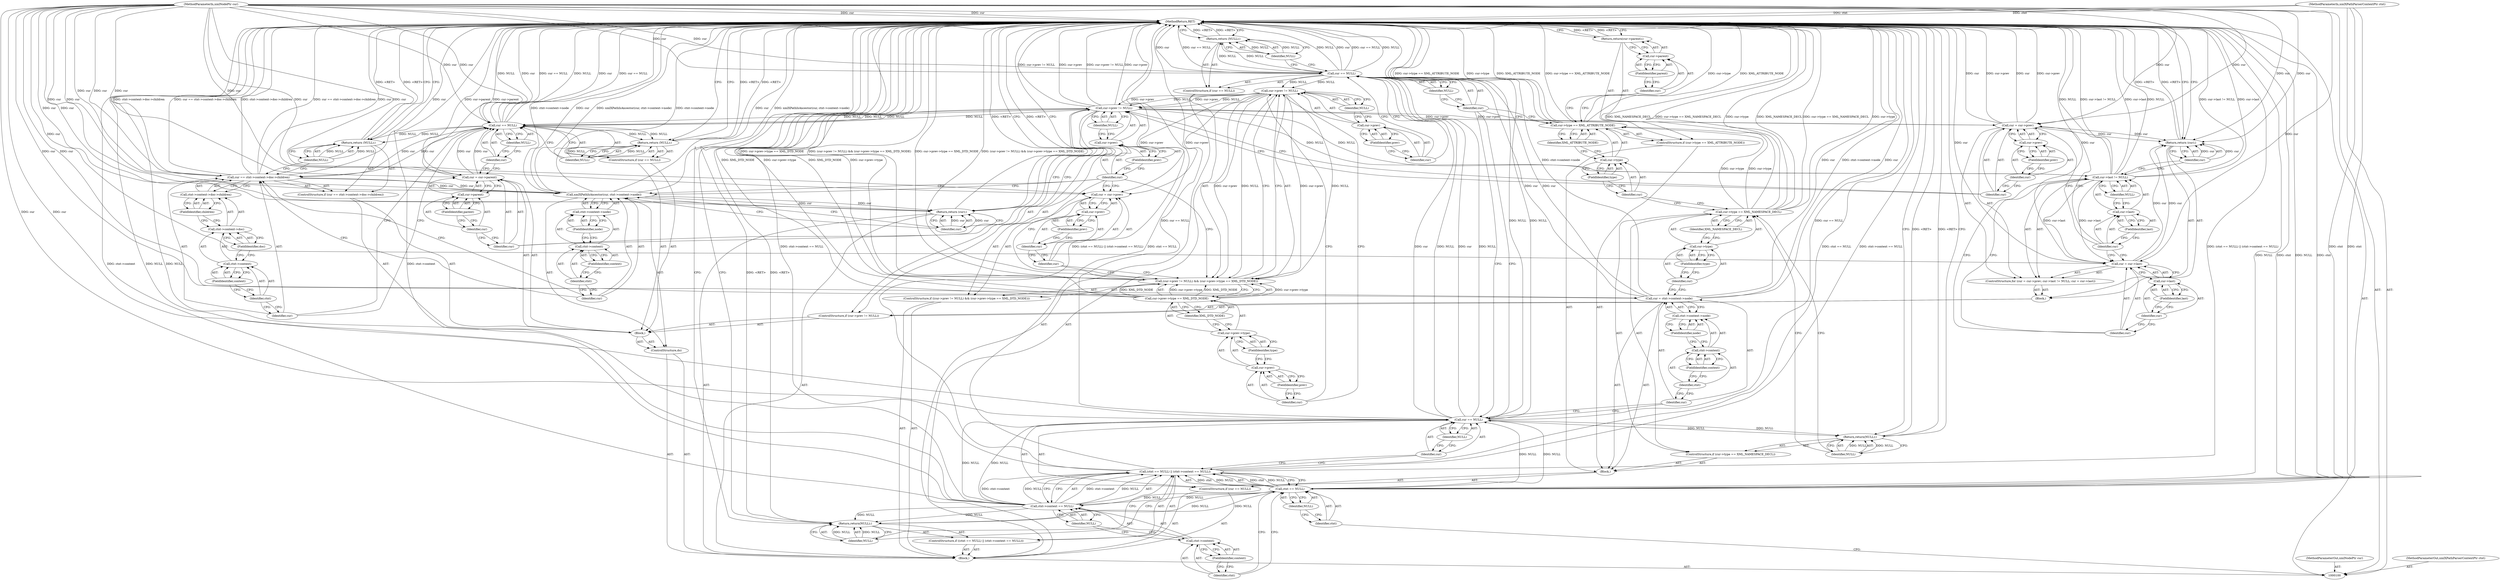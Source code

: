 digraph "0_Chrome_a44b00c88bc5ea35b5b150217c5fd6e4ce168e58_0" {
"1000230" [label="(MethodReturn,RET)"];
"1000101" [label="(MethodParameterIn,xmlXPathParserContextPtr ctxt)"];
"1000272" [label="(MethodParameterOut,xmlXPathParserContextPtr ctxt)"];
"1000102" [label="(MethodParameterIn,xmlNodePtr cur)"];
"1000273" [label="(MethodParameterOut,xmlNodePtr cur)"];
"1000149" [label="(Identifier,NULL)"];
"1000146" [label="(ControlStructure,if (cur == NULL))"];
"1000147" [label="(Call,cur == NULL)"];
"1000148" [label="(Identifier,cur)"];
"1000151" [label="(Identifier,NULL)"];
"1000150" [label="(Return,return (NULL);)"];
"1000154" [label="(Call,cur->prev != NULL)"];
"1000155" [label="(Call,cur->prev)"];
"1000156" [label="(Identifier,cur)"];
"1000157" [label="(FieldIdentifier,prev)"];
"1000158" [label="(Identifier,NULL)"];
"1000159" [label="(Call,cur->prev->type == XML_DTD_NODE)"];
"1000160" [label="(Call,cur->prev->type)"];
"1000161" [label="(Call,cur->prev)"];
"1000162" [label="(Identifier,cur)"];
"1000163" [label="(FieldIdentifier,prev)"];
"1000164" [label="(FieldIdentifier,type)"];
"1000152" [label="(ControlStructure,if ((cur->prev != NULL) && (cur->prev->type == XML_DTD_NODE)))"];
"1000165" [label="(Identifier,XML_DTD_NODE)"];
"1000153" [label="(Call,(cur->prev != NULL) && (cur->prev->type == XML_DTD_NODE))"];
"1000166" [label="(Call,cur = cur->prev)"];
"1000167" [label="(Identifier,cur)"];
"1000170" [label="(FieldIdentifier,prev)"];
"1000168" [label="(Call,cur->prev)"];
"1000169" [label="(Identifier,cur)"];
"1000171" [label="(ControlStructure,do)"];
"1000172" [label="(Block,)"];
"1000174" [label="(Call,cur->prev != NULL)"];
"1000175" [label="(Call,cur->prev)"];
"1000176" [label="(Identifier,cur)"];
"1000177" [label="(FieldIdentifier,prev)"];
"1000178" [label="(Identifier,NULL)"];
"1000179" [label="(Block,)"];
"1000173" [label="(ControlStructure,if (cur->prev != NULL))"];
"1000180" [label="(ControlStructure,for (cur = cur->prev; cur->last != NULL; cur = cur->last))"];
"1000181" [label="(Call,cur = cur->prev)"];
"1000182" [label="(Identifier,cur)"];
"1000183" [label="(Call,cur->prev)"];
"1000184" [label="(Identifier,cur)"];
"1000185" [label="(FieldIdentifier,prev)"];
"1000186" [label="(Call,cur->last != NULL)"];
"1000187" [label="(Call,cur->last)"];
"1000188" [label="(Identifier,cur)"];
"1000189" [label="(FieldIdentifier,last)"];
"1000190" [label="(Identifier,NULL)"];
"1000191" [label="(Call,cur = cur->last)"];
"1000192" [label="(Identifier,cur)"];
"1000193" [label="(Call,cur->last)"];
"1000194" [label="(Identifier,cur)"];
"1000195" [label="(FieldIdentifier,last)"];
"1000196" [label="(Return,return (cur);)"];
"1000197" [label="(Identifier,cur)"];
"1000103" [label="(Block,)"];
"1000200" [label="(Call,cur->parent)"];
"1000201" [label="(Identifier,cur)"];
"1000202" [label="(FieldIdentifier,parent)"];
"1000198" [label="(Call,cur = cur->parent)"];
"1000199" [label="(Identifier,cur)"];
"1000204" [label="(Call,cur == NULL)"];
"1000205" [label="(Identifier,cur)"];
"1000206" [label="(Identifier,NULL)"];
"1000203" [label="(ControlStructure,if (cur == NULL))"];
"1000207" [label="(Return,return (NULL);)"];
"1000208" [label="(Identifier,NULL)"];
"1000210" [label="(Call,cur == ctxt->context->doc->children)"];
"1000211" [label="(Identifier,cur)"];
"1000212" [label="(Call,ctxt->context->doc->children)"];
"1000213" [label="(Call,ctxt->context->doc)"];
"1000214" [label="(Call,ctxt->context)"];
"1000215" [label="(Identifier,ctxt)"];
"1000216" [label="(FieldIdentifier,context)"];
"1000217" [label="(FieldIdentifier,doc)"];
"1000218" [label="(FieldIdentifier,children)"];
"1000209" [label="(ControlStructure,if (cur == ctxt->context->doc->children))"];
"1000219" [label="(Return,return (NULL);)"];
"1000220" [label="(Identifier,NULL)"];
"1000221" [label="(Call,xmlXPathIsAncestor(cur, ctxt->context->node))"];
"1000222" [label="(Identifier,cur)"];
"1000223" [label="(Call,ctxt->context->node)"];
"1000224" [label="(Call,ctxt->context)"];
"1000225" [label="(Identifier,ctxt)"];
"1000226" [label="(FieldIdentifier,context)"];
"1000227" [label="(FieldIdentifier,node)"];
"1000229" [label="(Identifier,cur)"];
"1000228" [label="(Return,return (cur);)"];
"1000106" [label="(Call,ctxt == NULL)"];
"1000107" [label="(Identifier,ctxt)"];
"1000108" [label="(Identifier,NULL)"];
"1000109" [label="(Call,ctxt->context == NULL)"];
"1000110" [label="(Call,ctxt->context)"];
"1000111" [label="(Identifier,ctxt)"];
"1000112" [label="(FieldIdentifier,context)"];
"1000113" [label="(Identifier,NULL)"];
"1000104" [label="(ControlStructure,if ((ctxt == NULL) || (ctxt->context == NULL)))"];
"1000114" [label="(Return,return(NULL);)"];
"1000115" [label="(Identifier,NULL)"];
"1000105" [label="(Call,(ctxt == NULL) || (ctxt->context == NULL))"];
"1000119" [label="(Identifier,NULL)"];
"1000120" [label="(Block,)"];
"1000116" [label="(ControlStructure,if (cur == NULL))"];
"1000117" [label="(Call,cur == NULL)"];
"1000118" [label="(Identifier,cur)"];
"1000123" [label="(Call,ctxt->context->node)"];
"1000124" [label="(Call,ctxt->context)"];
"1000125" [label="(Identifier,ctxt)"];
"1000126" [label="(FieldIdentifier,context)"];
"1000127" [label="(FieldIdentifier,node)"];
"1000121" [label="(Call,cur = ctxt->context->node)"];
"1000122" [label="(Identifier,cur)"];
"1000129" [label="(Call,cur->type == XML_NAMESPACE_DECL)"];
"1000130" [label="(Call,cur->type)"];
"1000131" [label="(Identifier,cur)"];
"1000132" [label="(FieldIdentifier,type)"];
"1000133" [label="(Identifier,XML_NAMESPACE_DECL)"];
"1000128" [label="(ControlStructure,if (cur->type == XML_NAMESPACE_DECL))"];
"1000134" [label="(Return,return(NULL);)"];
"1000135" [label="(Identifier,NULL)"];
"1000137" [label="(Call,cur->type == XML_ATTRIBUTE_NODE)"];
"1000138" [label="(Call,cur->type)"];
"1000139" [label="(Identifier,cur)"];
"1000140" [label="(FieldIdentifier,type)"];
"1000141" [label="(Identifier,XML_ATTRIBUTE_NODE)"];
"1000136" [label="(ControlStructure,if (cur->type == XML_ATTRIBUTE_NODE))"];
"1000142" [label="(Return,return(cur->parent);)"];
"1000143" [label="(Call,cur->parent)"];
"1000144" [label="(Identifier,cur)"];
"1000145" [label="(FieldIdentifier,parent)"];
"1000230" -> "1000100"  [label="AST: "];
"1000230" -> "1000114"  [label="CFG: "];
"1000230" -> "1000134"  [label="CFG: "];
"1000230" -> "1000142"  [label="CFG: "];
"1000230" -> "1000150"  [label="CFG: "];
"1000230" -> "1000196"  [label="CFG: "];
"1000230" -> "1000207"  [label="CFG: "];
"1000230" -> "1000219"  [label="CFG: "];
"1000230" -> "1000228"  [label="CFG: "];
"1000228" -> "1000230"  [label="DDG: <RET>"];
"1000142" -> "1000230"  [label="DDG: <RET>"];
"1000196" -> "1000230"  [label="DDG: <RET>"];
"1000186" -> "1000230"  [label="DDG: cur->last"];
"1000186" -> "1000230"  [label="DDG: NULL"];
"1000186" -> "1000230"  [label="DDG: cur->last != NULL"];
"1000221" -> "1000230"  [label="DDG: xmlXPathIsAncestor(cur, ctxt->context->node)"];
"1000221" -> "1000230"  [label="DDG: ctxt->context->node"];
"1000221" -> "1000230"  [label="DDG: cur"];
"1000198" -> "1000230"  [label="DDG: cur->parent"];
"1000105" -> "1000230"  [label="DDG: (ctxt == NULL) || (ctxt->context == NULL)"];
"1000105" -> "1000230"  [label="DDG: ctxt == NULL"];
"1000105" -> "1000230"  [label="DDG: ctxt->context == NULL"];
"1000159" -> "1000230"  [label="DDG: cur->prev->type"];
"1000159" -> "1000230"  [label="DDG: XML_DTD_NODE"];
"1000129" -> "1000230"  [label="DDG: cur->type == XML_NAMESPACE_DECL"];
"1000129" -> "1000230"  [label="DDG: cur->type"];
"1000129" -> "1000230"  [label="DDG: XML_NAMESPACE_DECL"];
"1000153" -> "1000230"  [label="DDG: (cur->prev != NULL) && (cur->prev->type == XML_DTD_NODE)"];
"1000153" -> "1000230"  [label="DDG: cur->prev->type == XML_DTD_NODE"];
"1000210" -> "1000230"  [label="DDG: ctxt->context->doc->children"];
"1000210" -> "1000230"  [label="DDG: cur == ctxt->context->doc->children"];
"1000210" -> "1000230"  [label="DDG: cur"];
"1000121" -> "1000230"  [label="DDG: cur"];
"1000121" -> "1000230"  [label="DDG: ctxt->context->node"];
"1000137" -> "1000230"  [label="DDG: cur->type"];
"1000137" -> "1000230"  [label="DDG: XML_ATTRIBUTE_NODE"];
"1000137" -> "1000230"  [label="DDG: cur->type == XML_ATTRIBUTE_NODE"];
"1000181" -> "1000230"  [label="DDG: cur"];
"1000181" -> "1000230"  [label="DDG: cur->prev"];
"1000117" -> "1000230"  [label="DDG: cur == NULL"];
"1000117" -> "1000230"  [label="DDG: NULL"];
"1000106" -> "1000230"  [label="DDG: NULL"];
"1000106" -> "1000230"  [label="DDG: ctxt"];
"1000204" -> "1000230"  [label="DDG: NULL"];
"1000204" -> "1000230"  [label="DDG: cur"];
"1000204" -> "1000230"  [label="DDG: cur == NULL"];
"1000147" -> "1000230"  [label="DDG: NULL"];
"1000147" -> "1000230"  [label="DDG: cur"];
"1000147" -> "1000230"  [label="DDG: cur == NULL"];
"1000102" -> "1000230"  [label="DDG: cur"];
"1000109" -> "1000230"  [label="DDG: NULL"];
"1000109" -> "1000230"  [label="DDG: ctxt->context"];
"1000101" -> "1000230"  [label="DDG: ctxt"];
"1000191" -> "1000230"  [label="DDG: cur"];
"1000174" -> "1000230"  [label="DDG: cur->prev != NULL"];
"1000174" -> "1000230"  [label="DDG: cur->prev"];
"1000219" -> "1000230"  [label="DDG: <RET>"];
"1000207" -> "1000230"  [label="DDG: <RET>"];
"1000114" -> "1000230"  [label="DDG: <RET>"];
"1000150" -> "1000230"  [label="DDG: <RET>"];
"1000134" -> "1000230"  [label="DDG: <RET>"];
"1000101" -> "1000100"  [label="AST: "];
"1000101" -> "1000230"  [label="DDG: ctxt"];
"1000101" -> "1000106"  [label="DDG: ctxt"];
"1000272" -> "1000100"  [label="AST: "];
"1000102" -> "1000100"  [label="AST: "];
"1000102" -> "1000230"  [label="DDG: cur"];
"1000102" -> "1000117"  [label="DDG: cur"];
"1000102" -> "1000121"  [label="DDG: cur"];
"1000102" -> "1000147"  [label="DDG: cur"];
"1000102" -> "1000166"  [label="DDG: cur"];
"1000102" -> "1000181"  [label="DDG: cur"];
"1000102" -> "1000191"  [label="DDG: cur"];
"1000102" -> "1000196"  [label="DDG: cur"];
"1000102" -> "1000198"  [label="DDG: cur"];
"1000102" -> "1000204"  [label="DDG: cur"];
"1000102" -> "1000210"  [label="DDG: cur"];
"1000102" -> "1000221"  [label="DDG: cur"];
"1000102" -> "1000228"  [label="DDG: cur"];
"1000273" -> "1000100"  [label="AST: "];
"1000149" -> "1000147"  [label="AST: "];
"1000149" -> "1000148"  [label="CFG: "];
"1000147" -> "1000149"  [label="CFG: "];
"1000146" -> "1000103"  [label="AST: "];
"1000147" -> "1000146"  [label="AST: "];
"1000150" -> "1000146"  [label="AST: "];
"1000147" -> "1000146"  [label="AST: "];
"1000147" -> "1000149"  [label="CFG: "];
"1000148" -> "1000147"  [label="AST: "];
"1000149" -> "1000147"  [label="AST: "];
"1000151" -> "1000147"  [label="CFG: "];
"1000156" -> "1000147"  [label="CFG: "];
"1000147" -> "1000230"  [label="DDG: NULL"];
"1000147" -> "1000230"  [label="DDG: cur"];
"1000147" -> "1000230"  [label="DDG: cur == NULL"];
"1000117" -> "1000147"  [label="DDG: cur"];
"1000117" -> "1000147"  [label="DDG: NULL"];
"1000121" -> "1000147"  [label="DDG: cur"];
"1000102" -> "1000147"  [label="DDG: cur"];
"1000147" -> "1000150"  [label="DDG: NULL"];
"1000147" -> "1000154"  [label="DDG: NULL"];
"1000148" -> "1000147"  [label="AST: "];
"1000148" -> "1000137"  [label="CFG: "];
"1000148" -> "1000117"  [label="CFG: "];
"1000149" -> "1000148"  [label="CFG: "];
"1000151" -> "1000150"  [label="AST: "];
"1000151" -> "1000147"  [label="CFG: "];
"1000150" -> "1000151"  [label="CFG: "];
"1000151" -> "1000150"  [label="DDG: NULL"];
"1000150" -> "1000146"  [label="AST: "];
"1000150" -> "1000151"  [label="CFG: "];
"1000151" -> "1000150"  [label="AST: "];
"1000230" -> "1000150"  [label="CFG: "];
"1000150" -> "1000230"  [label="DDG: <RET>"];
"1000151" -> "1000150"  [label="DDG: NULL"];
"1000147" -> "1000150"  [label="DDG: NULL"];
"1000154" -> "1000153"  [label="AST: "];
"1000154" -> "1000158"  [label="CFG: "];
"1000155" -> "1000154"  [label="AST: "];
"1000158" -> "1000154"  [label="AST: "];
"1000162" -> "1000154"  [label="CFG: "];
"1000153" -> "1000154"  [label="CFG: "];
"1000154" -> "1000153"  [label="DDG: cur->prev"];
"1000154" -> "1000153"  [label="DDG: NULL"];
"1000147" -> "1000154"  [label="DDG: NULL"];
"1000154" -> "1000166"  [label="DDG: cur->prev"];
"1000154" -> "1000174"  [label="DDG: cur->prev"];
"1000154" -> "1000174"  [label="DDG: NULL"];
"1000155" -> "1000154"  [label="AST: "];
"1000155" -> "1000157"  [label="CFG: "];
"1000156" -> "1000155"  [label="AST: "];
"1000157" -> "1000155"  [label="AST: "];
"1000158" -> "1000155"  [label="CFG: "];
"1000156" -> "1000155"  [label="AST: "];
"1000156" -> "1000147"  [label="CFG: "];
"1000157" -> "1000156"  [label="CFG: "];
"1000157" -> "1000155"  [label="AST: "];
"1000157" -> "1000156"  [label="CFG: "];
"1000155" -> "1000157"  [label="CFG: "];
"1000158" -> "1000154"  [label="AST: "];
"1000158" -> "1000155"  [label="CFG: "];
"1000154" -> "1000158"  [label="CFG: "];
"1000159" -> "1000153"  [label="AST: "];
"1000159" -> "1000165"  [label="CFG: "];
"1000160" -> "1000159"  [label="AST: "];
"1000165" -> "1000159"  [label="AST: "];
"1000153" -> "1000159"  [label="CFG: "];
"1000159" -> "1000230"  [label="DDG: cur->prev->type"];
"1000159" -> "1000230"  [label="DDG: XML_DTD_NODE"];
"1000159" -> "1000153"  [label="DDG: cur->prev->type"];
"1000159" -> "1000153"  [label="DDG: XML_DTD_NODE"];
"1000160" -> "1000159"  [label="AST: "];
"1000160" -> "1000164"  [label="CFG: "];
"1000161" -> "1000160"  [label="AST: "];
"1000164" -> "1000160"  [label="AST: "];
"1000165" -> "1000160"  [label="CFG: "];
"1000161" -> "1000160"  [label="AST: "];
"1000161" -> "1000163"  [label="CFG: "];
"1000162" -> "1000161"  [label="AST: "];
"1000163" -> "1000161"  [label="AST: "];
"1000164" -> "1000161"  [label="CFG: "];
"1000162" -> "1000161"  [label="AST: "];
"1000162" -> "1000154"  [label="CFG: "];
"1000163" -> "1000162"  [label="CFG: "];
"1000163" -> "1000161"  [label="AST: "];
"1000163" -> "1000162"  [label="CFG: "];
"1000161" -> "1000163"  [label="CFG: "];
"1000164" -> "1000160"  [label="AST: "];
"1000164" -> "1000161"  [label="CFG: "];
"1000160" -> "1000164"  [label="CFG: "];
"1000152" -> "1000103"  [label="AST: "];
"1000153" -> "1000152"  [label="AST: "];
"1000166" -> "1000152"  [label="AST: "];
"1000165" -> "1000159"  [label="AST: "];
"1000165" -> "1000160"  [label="CFG: "];
"1000159" -> "1000165"  [label="CFG: "];
"1000153" -> "1000152"  [label="AST: "];
"1000153" -> "1000154"  [label="CFG: "];
"1000153" -> "1000159"  [label="CFG: "];
"1000154" -> "1000153"  [label="AST: "];
"1000159" -> "1000153"  [label="AST: "];
"1000167" -> "1000153"  [label="CFG: "];
"1000176" -> "1000153"  [label="CFG: "];
"1000153" -> "1000230"  [label="DDG: (cur->prev != NULL) && (cur->prev->type == XML_DTD_NODE)"];
"1000153" -> "1000230"  [label="DDG: cur->prev->type == XML_DTD_NODE"];
"1000154" -> "1000153"  [label="DDG: cur->prev"];
"1000154" -> "1000153"  [label="DDG: NULL"];
"1000159" -> "1000153"  [label="DDG: cur->prev->type"];
"1000159" -> "1000153"  [label="DDG: XML_DTD_NODE"];
"1000166" -> "1000152"  [label="AST: "];
"1000166" -> "1000168"  [label="CFG: "];
"1000167" -> "1000166"  [label="AST: "];
"1000168" -> "1000166"  [label="AST: "];
"1000176" -> "1000166"  [label="CFG: "];
"1000154" -> "1000166"  [label="DDG: cur->prev"];
"1000102" -> "1000166"  [label="DDG: cur"];
"1000167" -> "1000166"  [label="AST: "];
"1000167" -> "1000153"  [label="CFG: "];
"1000169" -> "1000167"  [label="CFG: "];
"1000170" -> "1000168"  [label="AST: "];
"1000170" -> "1000169"  [label="CFG: "];
"1000168" -> "1000170"  [label="CFG: "];
"1000168" -> "1000166"  [label="AST: "];
"1000168" -> "1000170"  [label="CFG: "];
"1000169" -> "1000168"  [label="AST: "];
"1000170" -> "1000168"  [label="AST: "];
"1000166" -> "1000168"  [label="CFG: "];
"1000169" -> "1000168"  [label="AST: "];
"1000169" -> "1000167"  [label="CFG: "];
"1000170" -> "1000169"  [label="CFG: "];
"1000171" -> "1000103"  [label="AST: "];
"1000172" -> "1000171"  [label="AST: "];
"1000221" -> "1000171"  [label="AST: "];
"1000172" -> "1000171"  [label="AST: "];
"1000173" -> "1000172"  [label="AST: "];
"1000198" -> "1000172"  [label="AST: "];
"1000203" -> "1000172"  [label="AST: "];
"1000209" -> "1000172"  [label="AST: "];
"1000174" -> "1000173"  [label="AST: "];
"1000174" -> "1000178"  [label="CFG: "];
"1000175" -> "1000174"  [label="AST: "];
"1000178" -> "1000174"  [label="AST: "];
"1000182" -> "1000174"  [label="CFG: "];
"1000199" -> "1000174"  [label="CFG: "];
"1000174" -> "1000230"  [label="DDG: cur->prev != NULL"];
"1000174" -> "1000230"  [label="DDG: cur->prev"];
"1000154" -> "1000174"  [label="DDG: cur->prev"];
"1000154" -> "1000174"  [label="DDG: NULL"];
"1000204" -> "1000174"  [label="DDG: NULL"];
"1000174" -> "1000181"  [label="DDG: cur->prev"];
"1000174" -> "1000186"  [label="DDG: NULL"];
"1000174" -> "1000204"  [label="DDG: NULL"];
"1000175" -> "1000174"  [label="AST: "];
"1000175" -> "1000177"  [label="CFG: "];
"1000176" -> "1000175"  [label="AST: "];
"1000177" -> "1000175"  [label="AST: "];
"1000178" -> "1000175"  [label="CFG: "];
"1000176" -> "1000175"  [label="AST: "];
"1000176" -> "1000221"  [label="CFG: "];
"1000176" -> "1000166"  [label="CFG: "];
"1000176" -> "1000153"  [label="CFG: "];
"1000177" -> "1000176"  [label="CFG: "];
"1000177" -> "1000175"  [label="AST: "];
"1000177" -> "1000176"  [label="CFG: "];
"1000175" -> "1000177"  [label="CFG: "];
"1000178" -> "1000174"  [label="AST: "];
"1000178" -> "1000175"  [label="CFG: "];
"1000174" -> "1000178"  [label="CFG: "];
"1000179" -> "1000173"  [label="AST: "];
"1000180" -> "1000179"  [label="AST: "];
"1000196" -> "1000179"  [label="AST: "];
"1000173" -> "1000172"  [label="AST: "];
"1000174" -> "1000173"  [label="AST: "];
"1000179" -> "1000173"  [label="AST: "];
"1000180" -> "1000179"  [label="AST: "];
"1000181" -> "1000180"  [label="AST: "];
"1000186" -> "1000180"  [label="AST: "];
"1000191" -> "1000180"  [label="AST: "];
"1000181" -> "1000180"  [label="AST: "];
"1000181" -> "1000183"  [label="CFG: "];
"1000182" -> "1000181"  [label="AST: "];
"1000183" -> "1000181"  [label="AST: "];
"1000188" -> "1000181"  [label="CFG: "];
"1000181" -> "1000230"  [label="DDG: cur"];
"1000181" -> "1000230"  [label="DDG: cur->prev"];
"1000174" -> "1000181"  [label="DDG: cur->prev"];
"1000102" -> "1000181"  [label="DDG: cur"];
"1000181" -> "1000196"  [label="DDG: cur"];
"1000182" -> "1000181"  [label="AST: "];
"1000182" -> "1000174"  [label="CFG: "];
"1000184" -> "1000182"  [label="CFG: "];
"1000183" -> "1000181"  [label="AST: "];
"1000183" -> "1000185"  [label="CFG: "];
"1000184" -> "1000183"  [label="AST: "];
"1000185" -> "1000183"  [label="AST: "];
"1000181" -> "1000183"  [label="CFG: "];
"1000184" -> "1000183"  [label="AST: "];
"1000184" -> "1000182"  [label="CFG: "];
"1000185" -> "1000184"  [label="CFG: "];
"1000185" -> "1000183"  [label="AST: "];
"1000185" -> "1000184"  [label="CFG: "];
"1000183" -> "1000185"  [label="CFG: "];
"1000186" -> "1000180"  [label="AST: "];
"1000186" -> "1000190"  [label="CFG: "];
"1000187" -> "1000186"  [label="AST: "];
"1000190" -> "1000186"  [label="AST: "];
"1000192" -> "1000186"  [label="CFG: "];
"1000197" -> "1000186"  [label="CFG: "];
"1000186" -> "1000230"  [label="DDG: cur->last"];
"1000186" -> "1000230"  [label="DDG: NULL"];
"1000186" -> "1000230"  [label="DDG: cur->last != NULL"];
"1000174" -> "1000186"  [label="DDG: NULL"];
"1000186" -> "1000191"  [label="DDG: cur->last"];
"1000187" -> "1000186"  [label="AST: "];
"1000187" -> "1000189"  [label="CFG: "];
"1000188" -> "1000187"  [label="AST: "];
"1000189" -> "1000187"  [label="AST: "];
"1000190" -> "1000187"  [label="CFG: "];
"1000188" -> "1000187"  [label="AST: "];
"1000188" -> "1000181"  [label="CFG: "];
"1000188" -> "1000191"  [label="CFG: "];
"1000189" -> "1000188"  [label="CFG: "];
"1000189" -> "1000187"  [label="AST: "];
"1000189" -> "1000188"  [label="CFG: "];
"1000187" -> "1000189"  [label="CFG: "];
"1000190" -> "1000186"  [label="AST: "];
"1000190" -> "1000187"  [label="CFG: "];
"1000186" -> "1000190"  [label="CFG: "];
"1000191" -> "1000180"  [label="AST: "];
"1000191" -> "1000193"  [label="CFG: "];
"1000192" -> "1000191"  [label="AST: "];
"1000193" -> "1000191"  [label="AST: "];
"1000188" -> "1000191"  [label="CFG: "];
"1000191" -> "1000230"  [label="DDG: cur"];
"1000186" -> "1000191"  [label="DDG: cur->last"];
"1000102" -> "1000191"  [label="DDG: cur"];
"1000191" -> "1000196"  [label="DDG: cur"];
"1000192" -> "1000191"  [label="AST: "];
"1000192" -> "1000186"  [label="CFG: "];
"1000194" -> "1000192"  [label="CFG: "];
"1000193" -> "1000191"  [label="AST: "];
"1000193" -> "1000195"  [label="CFG: "];
"1000194" -> "1000193"  [label="AST: "];
"1000195" -> "1000193"  [label="AST: "];
"1000191" -> "1000193"  [label="CFG: "];
"1000194" -> "1000193"  [label="AST: "];
"1000194" -> "1000192"  [label="CFG: "];
"1000195" -> "1000194"  [label="CFG: "];
"1000195" -> "1000193"  [label="AST: "];
"1000195" -> "1000194"  [label="CFG: "];
"1000193" -> "1000195"  [label="CFG: "];
"1000196" -> "1000179"  [label="AST: "];
"1000196" -> "1000197"  [label="CFG: "];
"1000197" -> "1000196"  [label="AST: "];
"1000230" -> "1000196"  [label="CFG: "];
"1000196" -> "1000230"  [label="DDG: <RET>"];
"1000197" -> "1000196"  [label="DDG: cur"];
"1000181" -> "1000196"  [label="DDG: cur"];
"1000191" -> "1000196"  [label="DDG: cur"];
"1000102" -> "1000196"  [label="DDG: cur"];
"1000197" -> "1000196"  [label="AST: "];
"1000197" -> "1000186"  [label="CFG: "];
"1000196" -> "1000197"  [label="CFG: "];
"1000197" -> "1000196"  [label="DDG: cur"];
"1000103" -> "1000100"  [label="AST: "];
"1000104" -> "1000103"  [label="AST: "];
"1000116" -> "1000103"  [label="AST: "];
"1000146" -> "1000103"  [label="AST: "];
"1000152" -> "1000103"  [label="AST: "];
"1000171" -> "1000103"  [label="AST: "];
"1000228" -> "1000103"  [label="AST: "];
"1000200" -> "1000198"  [label="AST: "];
"1000200" -> "1000202"  [label="CFG: "];
"1000201" -> "1000200"  [label="AST: "];
"1000202" -> "1000200"  [label="AST: "];
"1000198" -> "1000200"  [label="CFG: "];
"1000201" -> "1000200"  [label="AST: "];
"1000201" -> "1000199"  [label="CFG: "];
"1000202" -> "1000201"  [label="CFG: "];
"1000202" -> "1000200"  [label="AST: "];
"1000202" -> "1000201"  [label="CFG: "];
"1000200" -> "1000202"  [label="CFG: "];
"1000198" -> "1000172"  [label="AST: "];
"1000198" -> "1000200"  [label="CFG: "];
"1000199" -> "1000198"  [label="AST: "];
"1000200" -> "1000198"  [label="AST: "];
"1000205" -> "1000198"  [label="CFG: "];
"1000198" -> "1000230"  [label="DDG: cur->parent"];
"1000102" -> "1000198"  [label="DDG: cur"];
"1000198" -> "1000204"  [label="DDG: cur"];
"1000199" -> "1000198"  [label="AST: "];
"1000199" -> "1000174"  [label="CFG: "];
"1000201" -> "1000199"  [label="CFG: "];
"1000204" -> "1000203"  [label="AST: "];
"1000204" -> "1000206"  [label="CFG: "];
"1000205" -> "1000204"  [label="AST: "];
"1000206" -> "1000204"  [label="AST: "];
"1000208" -> "1000204"  [label="CFG: "];
"1000211" -> "1000204"  [label="CFG: "];
"1000204" -> "1000230"  [label="DDG: NULL"];
"1000204" -> "1000230"  [label="DDG: cur"];
"1000204" -> "1000230"  [label="DDG: cur == NULL"];
"1000204" -> "1000174"  [label="DDG: NULL"];
"1000198" -> "1000204"  [label="DDG: cur"];
"1000102" -> "1000204"  [label="DDG: cur"];
"1000174" -> "1000204"  [label="DDG: NULL"];
"1000204" -> "1000207"  [label="DDG: NULL"];
"1000204" -> "1000210"  [label="DDG: cur"];
"1000204" -> "1000219"  [label="DDG: NULL"];
"1000205" -> "1000204"  [label="AST: "];
"1000205" -> "1000198"  [label="CFG: "];
"1000206" -> "1000205"  [label="CFG: "];
"1000206" -> "1000204"  [label="AST: "];
"1000206" -> "1000205"  [label="CFG: "];
"1000204" -> "1000206"  [label="CFG: "];
"1000203" -> "1000172"  [label="AST: "];
"1000204" -> "1000203"  [label="AST: "];
"1000207" -> "1000203"  [label="AST: "];
"1000207" -> "1000203"  [label="AST: "];
"1000207" -> "1000208"  [label="CFG: "];
"1000208" -> "1000207"  [label="AST: "];
"1000230" -> "1000207"  [label="CFG: "];
"1000207" -> "1000230"  [label="DDG: <RET>"];
"1000208" -> "1000207"  [label="DDG: NULL"];
"1000204" -> "1000207"  [label="DDG: NULL"];
"1000208" -> "1000207"  [label="AST: "];
"1000208" -> "1000204"  [label="CFG: "];
"1000207" -> "1000208"  [label="CFG: "];
"1000208" -> "1000207"  [label="DDG: NULL"];
"1000210" -> "1000209"  [label="AST: "];
"1000210" -> "1000212"  [label="CFG: "];
"1000211" -> "1000210"  [label="AST: "];
"1000212" -> "1000210"  [label="AST: "];
"1000222" -> "1000210"  [label="CFG: "];
"1000220" -> "1000210"  [label="CFG: "];
"1000210" -> "1000230"  [label="DDG: ctxt->context->doc->children"];
"1000210" -> "1000230"  [label="DDG: cur == ctxt->context->doc->children"];
"1000210" -> "1000230"  [label="DDG: cur"];
"1000204" -> "1000210"  [label="DDG: cur"];
"1000102" -> "1000210"  [label="DDG: cur"];
"1000210" -> "1000221"  [label="DDG: cur"];
"1000211" -> "1000210"  [label="AST: "];
"1000211" -> "1000204"  [label="CFG: "];
"1000215" -> "1000211"  [label="CFG: "];
"1000212" -> "1000210"  [label="AST: "];
"1000212" -> "1000218"  [label="CFG: "];
"1000213" -> "1000212"  [label="AST: "];
"1000218" -> "1000212"  [label="AST: "];
"1000210" -> "1000212"  [label="CFG: "];
"1000213" -> "1000212"  [label="AST: "];
"1000213" -> "1000217"  [label="CFG: "];
"1000214" -> "1000213"  [label="AST: "];
"1000217" -> "1000213"  [label="AST: "];
"1000218" -> "1000213"  [label="CFG: "];
"1000214" -> "1000213"  [label="AST: "];
"1000214" -> "1000216"  [label="CFG: "];
"1000215" -> "1000214"  [label="AST: "];
"1000216" -> "1000214"  [label="AST: "];
"1000217" -> "1000214"  [label="CFG: "];
"1000215" -> "1000214"  [label="AST: "];
"1000215" -> "1000211"  [label="CFG: "];
"1000216" -> "1000215"  [label="CFG: "];
"1000216" -> "1000214"  [label="AST: "];
"1000216" -> "1000215"  [label="CFG: "];
"1000214" -> "1000216"  [label="CFG: "];
"1000217" -> "1000213"  [label="AST: "];
"1000217" -> "1000214"  [label="CFG: "];
"1000213" -> "1000217"  [label="CFG: "];
"1000218" -> "1000212"  [label="AST: "];
"1000218" -> "1000213"  [label="CFG: "];
"1000212" -> "1000218"  [label="CFG: "];
"1000209" -> "1000172"  [label="AST: "];
"1000210" -> "1000209"  [label="AST: "];
"1000219" -> "1000209"  [label="AST: "];
"1000219" -> "1000209"  [label="AST: "];
"1000219" -> "1000220"  [label="CFG: "];
"1000220" -> "1000219"  [label="AST: "];
"1000230" -> "1000219"  [label="CFG: "];
"1000219" -> "1000230"  [label="DDG: <RET>"];
"1000220" -> "1000219"  [label="DDG: NULL"];
"1000204" -> "1000219"  [label="DDG: NULL"];
"1000220" -> "1000219"  [label="AST: "];
"1000220" -> "1000210"  [label="CFG: "];
"1000219" -> "1000220"  [label="CFG: "];
"1000220" -> "1000219"  [label="DDG: NULL"];
"1000221" -> "1000171"  [label="AST: "];
"1000221" -> "1000223"  [label="CFG: "];
"1000222" -> "1000221"  [label="AST: "];
"1000223" -> "1000221"  [label="AST: "];
"1000176" -> "1000221"  [label="CFG: "];
"1000229" -> "1000221"  [label="CFG: "];
"1000221" -> "1000230"  [label="DDG: xmlXPathIsAncestor(cur, ctxt->context->node)"];
"1000221" -> "1000230"  [label="DDG: ctxt->context->node"];
"1000221" -> "1000230"  [label="DDG: cur"];
"1000210" -> "1000221"  [label="DDG: cur"];
"1000102" -> "1000221"  [label="DDG: cur"];
"1000221" -> "1000228"  [label="DDG: cur"];
"1000222" -> "1000221"  [label="AST: "];
"1000222" -> "1000210"  [label="CFG: "];
"1000225" -> "1000222"  [label="CFG: "];
"1000223" -> "1000221"  [label="AST: "];
"1000223" -> "1000227"  [label="CFG: "];
"1000224" -> "1000223"  [label="AST: "];
"1000227" -> "1000223"  [label="AST: "];
"1000221" -> "1000223"  [label="CFG: "];
"1000224" -> "1000223"  [label="AST: "];
"1000224" -> "1000226"  [label="CFG: "];
"1000225" -> "1000224"  [label="AST: "];
"1000226" -> "1000224"  [label="AST: "];
"1000227" -> "1000224"  [label="CFG: "];
"1000225" -> "1000224"  [label="AST: "];
"1000225" -> "1000222"  [label="CFG: "];
"1000226" -> "1000225"  [label="CFG: "];
"1000226" -> "1000224"  [label="AST: "];
"1000226" -> "1000225"  [label="CFG: "];
"1000224" -> "1000226"  [label="CFG: "];
"1000227" -> "1000223"  [label="AST: "];
"1000227" -> "1000224"  [label="CFG: "];
"1000223" -> "1000227"  [label="CFG: "];
"1000229" -> "1000228"  [label="AST: "];
"1000229" -> "1000221"  [label="CFG: "];
"1000228" -> "1000229"  [label="CFG: "];
"1000229" -> "1000228"  [label="DDG: cur"];
"1000228" -> "1000103"  [label="AST: "];
"1000228" -> "1000229"  [label="CFG: "];
"1000229" -> "1000228"  [label="AST: "];
"1000230" -> "1000228"  [label="CFG: "];
"1000228" -> "1000230"  [label="DDG: <RET>"];
"1000229" -> "1000228"  [label="DDG: cur"];
"1000221" -> "1000228"  [label="DDG: cur"];
"1000102" -> "1000228"  [label="DDG: cur"];
"1000106" -> "1000105"  [label="AST: "];
"1000106" -> "1000108"  [label="CFG: "];
"1000107" -> "1000106"  [label="AST: "];
"1000108" -> "1000106"  [label="AST: "];
"1000111" -> "1000106"  [label="CFG: "];
"1000105" -> "1000106"  [label="CFG: "];
"1000106" -> "1000230"  [label="DDG: NULL"];
"1000106" -> "1000230"  [label="DDG: ctxt"];
"1000106" -> "1000105"  [label="DDG: ctxt"];
"1000106" -> "1000105"  [label="DDG: NULL"];
"1000101" -> "1000106"  [label="DDG: ctxt"];
"1000106" -> "1000109"  [label="DDG: NULL"];
"1000106" -> "1000114"  [label="DDG: NULL"];
"1000106" -> "1000117"  [label="DDG: NULL"];
"1000107" -> "1000106"  [label="AST: "];
"1000107" -> "1000100"  [label="CFG: "];
"1000108" -> "1000107"  [label="CFG: "];
"1000108" -> "1000106"  [label="AST: "];
"1000108" -> "1000107"  [label="CFG: "];
"1000106" -> "1000108"  [label="CFG: "];
"1000109" -> "1000105"  [label="AST: "];
"1000109" -> "1000113"  [label="CFG: "];
"1000110" -> "1000109"  [label="AST: "];
"1000113" -> "1000109"  [label="AST: "];
"1000105" -> "1000109"  [label="CFG: "];
"1000109" -> "1000230"  [label="DDG: NULL"];
"1000109" -> "1000230"  [label="DDG: ctxt->context"];
"1000109" -> "1000105"  [label="DDG: ctxt->context"];
"1000109" -> "1000105"  [label="DDG: NULL"];
"1000106" -> "1000109"  [label="DDG: NULL"];
"1000109" -> "1000114"  [label="DDG: NULL"];
"1000109" -> "1000117"  [label="DDG: NULL"];
"1000110" -> "1000109"  [label="AST: "];
"1000110" -> "1000112"  [label="CFG: "];
"1000111" -> "1000110"  [label="AST: "];
"1000112" -> "1000110"  [label="AST: "];
"1000113" -> "1000110"  [label="CFG: "];
"1000111" -> "1000110"  [label="AST: "];
"1000111" -> "1000106"  [label="CFG: "];
"1000112" -> "1000111"  [label="CFG: "];
"1000112" -> "1000110"  [label="AST: "];
"1000112" -> "1000111"  [label="CFG: "];
"1000110" -> "1000112"  [label="CFG: "];
"1000113" -> "1000109"  [label="AST: "];
"1000113" -> "1000110"  [label="CFG: "];
"1000109" -> "1000113"  [label="CFG: "];
"1000104" -> "1000103"  [label="AST: "];
"1000105" -> "1000104"  [label="AST: "];
"1000114" -> "1000104"  [label="AST: "];
"1000114" -> "1000104"  [label="AST: "];
"1000114" -> "1000115"  [label="CFG: "];
"1000115" -> "1000114"  [label="AST: "];
"1000230" -> "1000114"  [label="CFG: "];
"1000114" -> "1000230"  [label="DDG: <RET>"];
"1000115" -> "1000114"  [label="DDG: NULL"];
"1000106" -> "1000114"  [label="DDG: NULL"];
"1000109" -> "1000114"  [label="DDG: NULL"];
"1000115" -> "1000114"  [label="AST: "];
"1000115" -> "1000105"  [label="CFG: "];
"1000114" -> "1000115"  [label="CFG: "];
"1000115" -> "1000114"  [label="DDG: NULL"];
"1000105" -> "1000104"  [label="AST: "];
"1000105" -> "1000106"  [label="CFG: "];
"1000105" -> "1000109"  [label="CFG: "];
"1000106" -> "1000105"  [label="AST: "];
"1000109" -> "1000105"  [label="AST: "];
"1000115" -> "1000105"  [label="CFG: "];
"1000118" -> "1000105"  [label="CFG: "];
"1000105" -> "1000230"  [label="DDG: (ctxt == NULL) || (ctxt->context == NULL)"];
"1000105" -> "1000230"  [label="DDG: ctxt == NULL"];
"1000105" -> "1000230"  [label="DDG: ctxt->context == NULL"];
"1000106" -> "1000105"  [label="DDG: ctxt"];
"1000106" -> "1000105"  [label="DDG: NULL"];
"1000109" -> "1000105"  [label="DDG: ctxt->context"];
"1000109" -> "1000105"  [label="DDG: NULL"];
"1000119" -> "1000117"  [label="AST: "];
"1000119" -> "1000118"  [label="CFG: "];
"1000117" -> "1000119"  [label="CFG: "];
"1000120" -> "1000116"  [label="AST: "];
"1000121" -> "1000120"  [label="AST: "];
"1000128" -> "1000120"  [label="AST: "];
"1000136" -> "1000120"  [label="AST: "];
"1000116" -> "1000103"  [label="AST: "];
"1000117" -> "1000116"  [label="AST: "];
"1000120" -> "1000116"  [label="AST: "];
"1000117" -> "1000116"  [label="AST: "];
"1000117" -> "1000119"  [label="CFG: "];
"1000118" -> "1000117"  [label="AST: "];
"1000119" -> "1000117"  [label="AST: "];
"1000122" -> "1000117"  [label="CFG: "];
"1000148" -> "1000117"  [label="CFG: "];
"1000117" -> "1000230"  [label="DDG: cur == NULL"];
"1000117" -> "1000230"  [label="DDG: NULL"];
"1000102" -> "1000117"  [label="DDG: cur"];
"1000106" -> "1000117"  [label="DDG: NULL"];
"1000109" -> "1000117"  [label="DDG: NULL"];
"1000117" -> "1000134"  [label="DDG: NULL"];
"1000117" -> "1000147"  [label="DDG: cur"];
"1000117" -> "1000147"  [label="DDG: NULL"];
"1000118" -> "1000117"  [label="AST: "];
"1000118" -> "1000105"  [label="CFG: "];
"1000119" -> "1000118"  [label="CFG: "];
"1000123" -> "1000121"  [label="AST: "];
"1000123" -> "1000127"  [label="CFG: "];
"1000124" -> "1000123"  [label="AST: "];
"1000127" -> "1000123"  [label="AST: "];
"1000121" -> "1000123"  [label="CFG: "];
"1000124" -> "1000123"  [label="AST: "];
"1000124" -> "1000126"  [label="CFG: "];
"1000125" -> "1000124"  [label="AST: "];
"1000126" -> "1000124"  [label="AST: "];
"1000127" -> "1000124"  [label="CFG: "];
"1000125" -> "1000124"  [label="AST: "];
"1000125" -> "1000122"  [label="CFG: "];
"1000126" -> "1000125"  [label="CFG: "];
"1000126" -> "1000124"  [label="AST: "];
"1000126" -> "1000125"  [label="CFG: "];
"1000124" -> "1000126"  [label="CFG: "];
"1000127" -> "1000123"  [label="AST: "];
"1000127" -> "1000124"  [label="CFG: "];
"1000123" -> "1000127"  [label="CFG: "];
"1000121" -> "1000120"  [label="AST: "];
"1000121" -> "1000123"  [label="CFG: "];
"1000122" -> "1000121"  [label="AST: "];
"1000123" -> "1000121"  [label="AST: "];
"1000131" -> "1000121"  [label="CFG: "];
"1000121" -> "1000230"  [label="DDG: cur"];
"1000121" -> "1000230"  [label="DDG: ctxt->context->node"];
"1000102" -> "1000121"  [label="DDG: cur"];
"1000121" -> "1000147"  [label="DDG: cur"];
"1000122" -> "1000121"  [label="AST: "];
"1000122" -> "1000117"  [label="CFG: "];
"1000125" -> "1000122"  [label="CFG: "];
"1000129" -> "1000128"  [label="AST: "];
"1000129" -> "1000133"  [label="CFG: "];
"1000130" -> "1000129"  [label="AST: "];
"1000133" -> "1000129"  [label="AST: "];
"1000135" -> "1000129"  [label="CFG: "];
"1000139" -> "1000129"  [label="CFG: "];
"1000129" -> "1000230"  [label="DDG: cur->type == XML_NAMESPACE_DECL"];
"1000129" -> "1000230"  [label="DDG: cur->type"];
"1000129" -> "1000230"  [label="DDG: XML_NAMESPACE_DECL"];
"1000129" -> "1000137"  [label="DDG: cur->type"];
"1000130" -> "1000129"  [label="AST: "];
"1000130" -> "1000132"  [label="CFG: "];
"1000131" -> "1000130"  [label="AST: "];
"1000132" -> "1000130"  [label="AST: "];
"1000133" -> "1000130"  [label="CFG: "];
"1000131" -> "1000130"  [label="AST: "];
"1000131" -> "1000121"  [label="CFG: "];
"1000132" -> "1000131"  [label="CFG: "];
"1000132" -> "1000130"  [label="AST: "];
"1000132" -> "1000131"  [label="CFG: "];
"1000130" -> "1000132"  [label="CFG: "];
"1000133" -> "1000129"  [label="AST: "];
"1000133" -> "1000130"  [label="CFG: "];
"1000129" -> "1000133"  [label="CFG: "];
"1000128" -> "1000120"  [label="AST: "];
"1000129" -> "1000128"  [label="AST: "];
"1000134" -> "1000128"  [label="AST: "];
"1000134" -> "1000128"  [label="AST: "];
"1000134" -> "1000135"  [label="CFG: "];
"1000135" -> "1000134"  [label="AST: "];
"1000230" -> "1000134"  [label="CFG: "];
"1000134" -> "1000230"  [label="DDG: <RET>"];
"1000135" -> "1000134"  [label="DDG: NULL"];
"1000117" -> "1000134"  [label="DDG: NULL"];
"1000135" -> "1000134"  [label="AST: "];
"1000135" -> "1000129"  [label="CFG: "];
"1000134" -> "1000135"  [label="CFG: "];
"1000135" -> "1000134"  [label="DDG: NULL"];
"1000137" -> "1000136"  [label="AST: "];
"1000137" -> "1000141"  [label="CFG: "];
"1000138" -> "1000137"  [label="AST: "];
"1000141" -> "1000137"  [label="AST: "];
"1000144" -> "1000137"  [label="CFG: "];
"1000148" -> "1000137"  [label="CFG: "];
"1000137" -> "1000230"  [label="DDG: cur->type"];
"1000137" -> "1000230"  [label="DDG: XML_ATTRIBUTE_NODE"];
"1000137" -> "1000230"  [label="DDG: cur->type == XML_ATTRIBUTE_NODE"];
"1000129" -> "1000137"  [label="DDG: cur->type"];
"1000138" -> "1000137"  [label="AST: "];
"1000138" -> "1000140"  [label="CFG: "];
"1000139" -> "1000138"  [label="AST: "];
"1000140" -> "1000138"  [label="AST: "];
"1000141" -> "1000138"  [label="CFG: "];
"1000139" -> "1000138"  [label="AST: "];
"1000139" -> "1000129"  [label="CFG: "];
"1000140" -> "1000139"  [label="CFG: "];
"1000140" -> "1000138"  [label="AST: "];
"1000140" -> "1000139"  [label="CFG: "];
"1000138" -> "1000140"  [label="CFG: "];
"1000141" -> "1000137"  [label="AST: "];
"1000141" -> "1000138"  [label="CFG: "];
"1000137" -> "1000141"  [label="CFG: "];
"1000136" -> "1000120"  [label="AST: "];
"1000137" -> "1000136"  [label="AST: "];
"1000142" -> "1000136"  [label="AST: "];
"1000142" -> "1000136"  [label="AST: "];
"1000142" -> "1000143"  [label="CFG: "];
"1000143" -> "1000142"  [label="AST: "];
"1000230" -> "1000142"  [label="CFG: "];
"1000142" -> "1000230"  [label="DDG: <RET>"];
"1000143" -> "1000142"  [label="AST: "];
"1000143" -> "1000145"  [label="CFG: "];
"1000144" -> "1000143"  [label="AST: "];
"1000145" -> "1000143"  [label="AST: "];
"1000142" -> "1000143"  [label="CFG: "];
"1000144" -> "1000143"  [label="AST: "];
"1000144" -> "1000137"  [label="CFG: "];
"1000145" -> "1000144"  [label="CFG: "];
"1000145" -> "1000143"  [label="AST: "];
"1000145" -> "1000144"  [label="CFG: "];
"1000143" -> "1000145"  [label="CFG: "];
}
